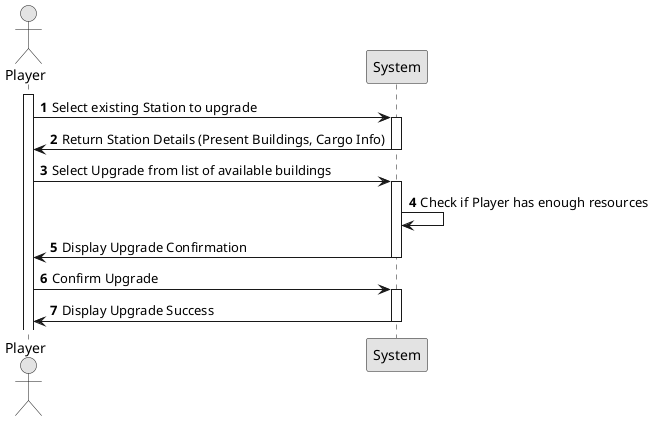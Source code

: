 @startuml
skinparam monochrome true
skinparam packageStyle rectangle
skinparam shadowing false

autonumber

actor "Player" as Player 
participant "System" as System

activate Player

Player -> System : Select existing Station to upgrade

activate System

System -> Player : Return Station Details (Present Buildings, Cargo Info)

deactivate System

Player -> System : Select Upgrade from list of available buildings

activate System

System -> System : Check if Player has enough resources

System -> Player : Display Upgrade Confirmation

deactivate System

Player -> System : Confirm Upgrade

activate System

System -> Player : Display Upgrade Success

deactivate System

@enduml
